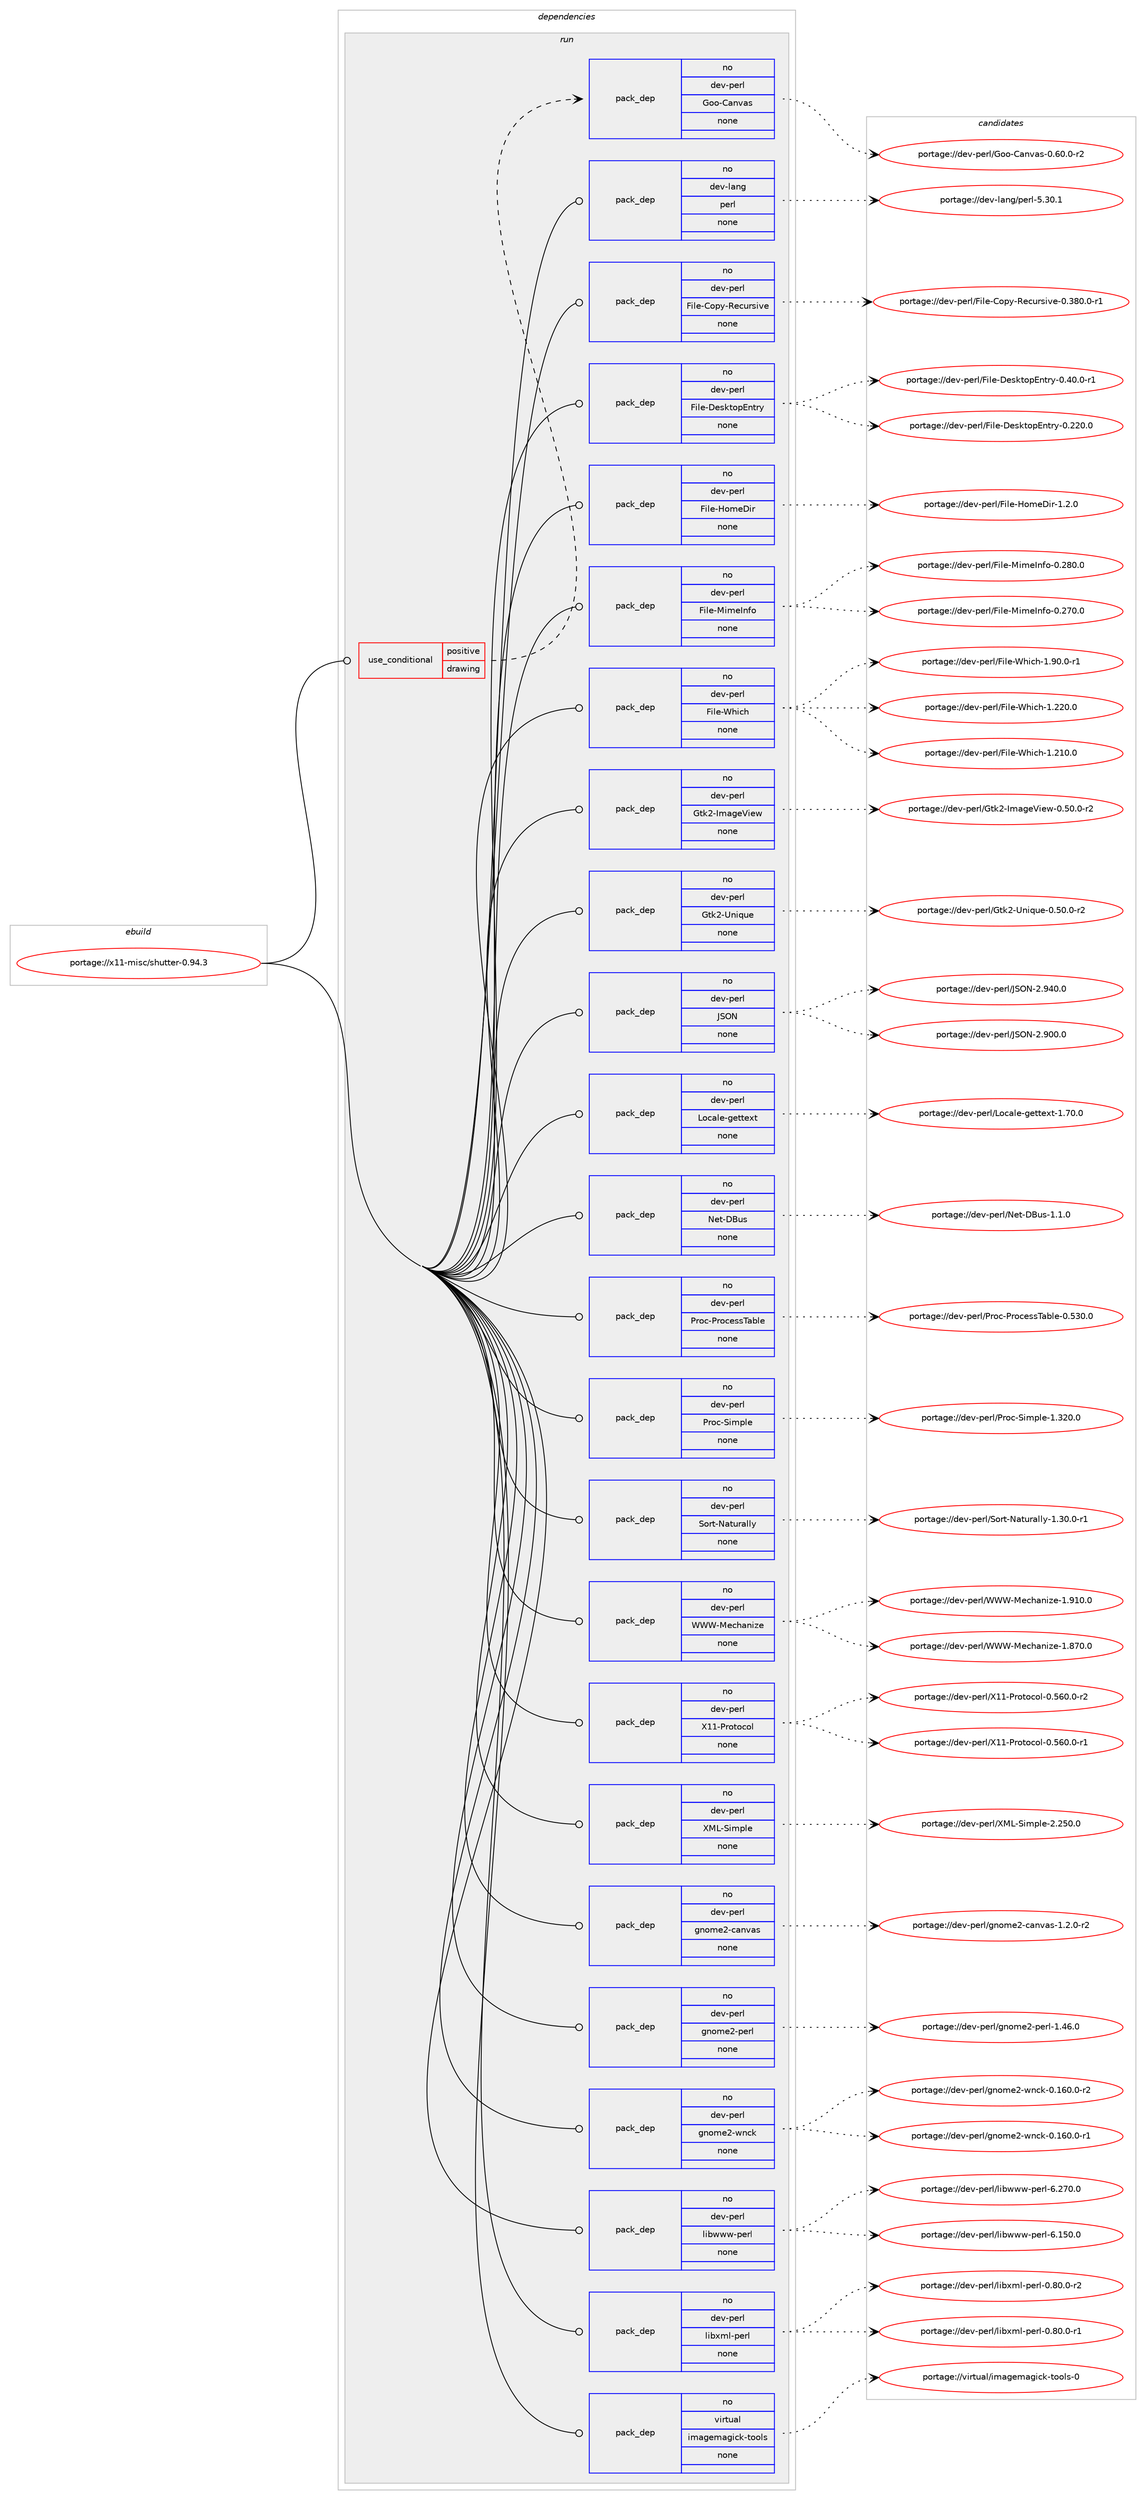 digraph prolog {

# *************
# Graph options
# *************

newrank=true;
concentrate=true;
compound=true;
graph [rankdir=LR,fontname=Helvetica,fontsize=10,ranksep=1.5];#, ranksep=2.5, nodesep=0.2];
edge  [arrowhead=vee];
node  [fontname=Helvetica,fontsize=10];

# **********
# The ebuild
# **********

subgraph cluster_leftcol {
color=gray;
rank=same;
label=<<i>ebuild</i>>;
id [label="portage://x11-misc/shutter-0.94.3", color=red, width=4, href="../x11-misc/shutter-0.94.3.svg"];
}

# ****************
# The dependencies
# ****************

subgraph cluster_midcol {
color=gray;
label=<<i>dependencies</i>>;
subgraph cluster_compile {
fillcolor="#eeeeee";
style=filled;
label=<<i>compile</i>>;
}
subgraph cluster_compileandrun {
fillcolor="#eeeeee";
style=filled;
label=<<i>compile and run</i>>;
}
subgraph cluster_run {
fillcolor="#eeeeee";
style=filled;
label=<<i>run</i>>;
subgraph cond1233 {
dependency9383 [label=<<TABLE BORDER="0" CELLBORDER="1" CELLSPACING="0" CELLPADDING="4"><TR><TD ROWSPAN="3" CELLPADDING="10">use_conditional</TD></TR><TR><TD>positive</TD></TR><TR><TD>drawing</TD></TR></TABLE>>, shape=none, color=red];
subgraph pack7996 {
dependency9384 [label=<<TABLE BORDER="0" CELLBORDER="1" CELLSPACING="0" CELLPADDING="4" WIDTH="220"><TR><TD ROWSPAN="6" CELLPADDING="30">pack_dep</TD></TR><TR><TD WIDTH="110">no</TD></TR><TR><TD>dev-perl</TD></TR><TR><TD>Goo-Canvas</TD></TR><TR><TD>none</TD></TR><TR><TD></TD></TR></TABLE>>, shape=none, color=blue];
}
dependency9383:e -> dependency9384:w [weight=20,style="dashed",arrowhead="vee"];
}
id:e -> dependency9383:w [weight=20,style="solid",arrowhead="odot"];
subgraph pack7997 {
dependency9385 [label=<<TABLE BORDER="0" CELLBORDER="1" CELLSPACING="0" CELLPADDING="4" WIDTH="220"><TR><TD ROWSPAN="6" CELLPADDING="30">pack_dep</TD></TR><TR><TD WIDTH="110">no</TD></TR><TR><TD>dev-lang</TD></TR><TR><TD>perl</TD></TR><TR><TD>none</TD></TR><TR><TD></TD></TR></TABLE>>, shape=none, color=blue];
}
id:e -> dependency9385:w [weight=20,style="solid",arrowhead="odot"];
subgraph pack7998 {
dependency9386 [label=<<TABLE BORDER="0" CELLBORDER="1" CELLSPACING="0" CELLPADDING="4" WIDTH="220"><TR><TD ROWSPAN="6" CELLPADDING="30">pack_dep</TD></TR><TR><TD WIDTH="110">no</TD></TR><TR><TD>dev-perl</TD></TR><TR><TD>File-Copy-Recursive</TD></TR><TR><TD>none</TD></TR><TR><TD></TD></TR></TABLE>>, shape=none, color=blue];
}
id:e -> dependency9386:w [weight=20,style="solid",arrowhead="odot"];
subgraph pack7999 {
dependency9387 [label=<<TABLE BORDER="0" CELLBORDER="1" CELLSPACING="0" CELLPADDING="4" WIDTH="220"><TR><TD ROWSPAN="6" CELLPADDING="30">pack_dep</TD></TR><TR><TD WIDTH="110">no</TD></TR><TR><TD>dev-perl</TD></TR><TR><TD>File-DesktopEntry</TD></TR><TR><TD>none</TD></TR><TR><TD></TD></TR></TABLE>>, shape=none, color=blue];
}
id:e -> dependency9387:w [weight=20,style="solid",arrowhead="odot"];
subgraph pack8000 {
dependency9388 [label=<<TABLE BORDER="0" CELLBORDER="1" CELLSPACING="0" CELLPADDING="4" WIDTH="220"><TR><TD ROWSPAN="6" CELLPADDING="30">pack_dep</TD></TR><TR><TD WIDTH="110">no</TD></TR><TR><TD>dev-perl</TD></TR><TR><TD>File-HomeDir</TD></TR><TR><TD>none</TD></TR><TR><TD></TD></TR></TABLE>>, shape=none, color=blue];
}
id:e -> dependency9388:w [weight=20,style="solid",arrowhead="odot"];
subgraph pack8001 {
dependency9389 [label=<<TABLE BORDER="0" CELLBORDER="1" CELLSPACING="0" CELLPADDING="4" WIDTH="220"><TR><TD ROWSPAN="6" CELLPADDING="30">pack_dep</TD></TR><TR><TD WIDTH="110">no</TD></TR><TR><TD>dev-perl</TD></TR><TR><TD>File-MimeInfo</TD></TR><TR><TD>none</TD></TR><TR><TD></TD></TR></TABLE>>, shape=none, color=blue];
}
id:e -> dependency9389:w [weight=20,style="solid",arrowhead="odot"];
subgraph pack8002 {
dependency9390 [label=<<TABLE BORDER="0" CELLBORDER="1" CELLSPACING="0" CELLPADDING="4" WIDTH="220"><TR><TD ROWSPAN="6" CELLPADDING="30">pack_dep</TD></TR><TR><TD WIDTH="110">no</TD></TR><TR><TD>dev-perl</TD></TR><TR><TD>File-Which</TD></TR><TR><TD>none</TD></TR><TR><TD></TD></TR></TABLE>>, shape=none, color=blue];
}
id:e -> dependency9390:w [weight=20,style="solid",arrowhead="odot"];
subgraph pack8003 {
dependency9391 [label=<<TABLE BORDER="0" CELLBORDER="1" CELLSPACING="0" CELLPADDING="4" WIDTH="220"><TR><TD ROWSPAN="6" CELLPADDING="30">pack_dep</TD></TR><TR><TD WIDTH="110">no</TD></TR><TR><TD>dev-perl</TD></TR><TR><TD>Gtk2-ImageView</TD></TR><TR><TD>none</TD></TR><TR><TD></TD></TR></TABLE>>, shape=none, color=blue];
}
id:e -> dependency9391:w [weight=20,style="solid",arrowhead="odot"];
subgraph pack8004 {
dependency9392 [label=<<TABLE BORDER="0" CELLBORDER="1" CELLSPACING="0" CELLPADDING="4" WIDTH="220"><TR><TD ROWSPAN="6" CELLPADDING="30">pack_dep</TD></TR><TR><TD WIDTH="110">no</TD></TR><TR><TD>dev-perl</TD></TR><TR><TD>Gtk2-Unique</TD></TR><TR><TD>none</TD></TR><TR><TD></TD></TR></TABLE>>, shape=none, color=blue];
}
id:e -> dependency9392:w [weight=20,style="solid",arrowhead="odot"];
subgraph pack8005 {
dependency9393 [label=<<TABLE BORDER="0" CELLBORDER="1" CELLSPACING="0" CELLPADDING="4" WIDTH="220"><TR><TD ROWSPAN="6" CELLPADDING="30">pack_dep</TD></TR><TR><TD WIDTH="110">no</TD></TR><TR><TD>dev-perl</TD></TR><TR><TD>JSON</TD></TR><TR><TD>none</TD></TR><TR><TD></TD></TR></TABLE>>, shape=none, color=blue];
}
id:e -> dependency9393:w [weight=20,style="solid",arrowhead="odot"];
subgraph pack8006 {
dependency9394 [label=<<TABLE BORDER="0" CELLBORDER="1" CELLSPACING="0" CELLPADDING="4" WIDTH="220"><TR><TD ROWSPAN="6" CELLPADDING="30">pack_dep</TD></TR><TR><TD WIDTH="110">no</TD></TR><TR><TD>dev-perl</TD></TR><TR><TD>Locale-gettext</TD></TR><TR><TD>none</TD></TR><TR><TD></TD></TR></TABLE>>, shape=none, color=blue];
}
id:e -> dependency9394:w [weight=20,style="solid",arrowhead="odot"];
subgraph pack8007 {
dependency9395 [label=<<TABLE BORDER="0" CELLBORDER="1" CELLSPACING="0" CELLPADDING="4" WIDTH="220"><TR><TD ROWSPAN="6" CELLPADDING="30">pack_dep</TD></TR><TR><TD WIDTH="110">no</TD></TR><TR><TD>dev-perl</TD></TR><TR><TD>Net-DBus</TD></TR><TR><TD>none</TD></TR><TR><TD></TD></TR></TABLE>>, shape=none, color=blue];
}
id:e -> dependency9395:w [weight=20,style="solid",arrowhead="odot"];
subgraph pack8008 {
dependency9396 [label=<<TABLE BORDER="0" CELLBORDER="1" CELLSPACING="0" CELLPADDING="4" WIDTH="220"><TR><TD ROWSPAN="6" CELLPADDING="30">pack_dep</TD></TR><TR><TD WIDTH="110">no</TD></TR><TR><TD>dev-perl</TD></TR><TR><TD>Proc-ProcessTable</TD></TR><TR><TD>none</TD></TR><TR><TD></TD></TR></TABLE>>, shape=none, color=blue];
}
id:e -> dependency9396:w [weight=20,style="solid",arrowhead="odot"];
subgraph pack8009 {
dependency9397 [label=<<TABLE BORDER="0" CELLBORDER="1" CELLSPACING="0" CELLPADDING="4" WIDTH="220"><TR><TD ROWSPAN="6" CELLPADDING="30">pack_dep</TD></TR><TR><TD WIDTH="110">no</TD></TR><TR><TD>dev-perl</TD></TR><TR><TD>Proc-Simple</TD></TR><TR><TD>none</TD></TR><TR><TD></TD></TR></TABLE>>, shape=none, color=blue];
}
id:e -> dependency9397:w [weight=20,style="solid",arrowhead="odot"];
subgraph pack8010 {
dependency9398 [label=<<TABLE BORDER="0" CELLBORDER="1" CELLSPACING="0" CELLPADDING="4" WIDTH="220"><TR><TD ROWSPAN="6" CELLPADDING="30">pack_dep</TD></TR><TR><TD WIDTH="110">no</TD></TR><TR><TD>dev-perl</TD></TR><TR><TD>Sort-Naturally</TD></TR><TR><TD>none</TD></TR><TR><TD></TD></TR></TABLE>>, shape=none, color=blue];
}
id:e -> dependency9398:w [weight=20,style="solid",arrowhead="odot"];
subgraph pack8011 {
dependency9399 [label=<<TABLE BORDER="0" CELLBORDER="1" CELLSPACING="0" CELLPADDING="4" WIDTH="220"><TR><TD ROWSPAN="6" CELLPADDING="30">pack_dep</TD></TR><TR><TD WIDTH="110">no</TD></TR><TR><TD>dev-perl</TD></TR><TR><TD>WWW-Mechanize</TD></TR><TR><TD>none</TD></TR><TR><TD></TD></TR></TABLE>>, shape=none, color=blue];
}
id:e -> dependency9399:w [weight=20,style="solid",arrowhead="odot"];
subgraph pack8012 {
dependency9400 [label=<<TABLE BORDER="0" CELLBORDER="1" CELLSPACING="0" CELLPADDING="4" WIDTH="220"><TR><TD ROWSPAN="6" CELLPADDING="30">pack_dep</TD></TR><TR><TD WIDTH="110">no</TD></TR><TR><TD>dev-perl</TD></TR><TR><TD>X11-Protocol</TD></TR><TR><TD>none</TD></TR><TR><TD></TD></TR></TABLE>>, shape=none, color=blue];
}
id:e -> dependency9400:w [weight=20,style="solid",arrowhead="odot"];
subgraph pack8013 {
dependency9401 [label=<<TABLE BORDER="0" CELLBORDER="1" CELLSPACING="0" CELLPADDING="4" WIDTH="220"><TR><TD ROWSPAN="6" CELLPADDING="30">pack_dep</TD></TR><TR><TD WIDTH="110">no</TD></TR><TR><TD>dev-perl</TD></TR><TR><TD>XML-Simple</TD></TR><TR><TD>none</TD></TR><TR><TD></TD></TR></TABLE>>, shape=none, color=blue];
}
id:e -> dependency9401:w [weight=20,style="solid",arrowhead="odot"];
subgraph pack8014 {
dependency9402 [label=<<TABLE BORDER="0" CELLBORDER="1" CELLSPACING="0" CELLPADDING="4" WIDTH="220"><TR><TD ROWSPAN="6" CELLPADDING="30">pack_dep</TD></TR><TR><TD WIDTH="110">no</TD></TR><TR><TD>dev-perl</TD></TR><TR><TD>gnome2-canvas</TD></TR><TR><TD>none</TD></TR><TR><TD></TD></TR></TABLE>>, shape=none, color=blue];
}
id:e -> dependency9402:w [weight=20,style="solid",arrowhead="odot"];
subgraph pack8015 {
dependency9403 [label=<<TABLE BORDER="0" CELLBORDER="1" CELLSPACING="0" CELLPADDING="4" WIDTH="220"><TR><TD ROWSPAN="6" CELLPADDING="30">pack_dep</TD></TR><TR><TD WIDTH="110">no</TD></TR><TR><TD>dev-perl</TD></TR><TR><TD>gnome2-perl</TD></TR><TR><TD>none</TD></TR><TR><TD></TD></TR></TABLE>>, shape=none, color=blue];
}
id:e -> dependency9403:w [weight=20,style="solid",arrowhead="odot"];
subgraph pack8016 {
dependency9404 [label=<<TABLE BORDER="0" CELLBORDER="1" CELLSPACING="0" CELLPADDING="4" WIDTH="220"><TR><TD ROWSPAN="6" CELLPADDING="30">pack_dep</TD></TR><TR><TD WIDTH="110">no</TD></TR><TR><TD>dev-perl</TD></TR><TR><TD>gnome2-wnck</TD></TR><TR><TD>none</TD></TR><TR><TD></TD></TR></TABLE>>, shape=none, color=blue];
}
id:e -> dependency9404:w [weight=20,style="solid",arrowhead="odot"];
subgraph pack8017 {
dependency9405 [label=<<TABLE BORDER="0" CELLBORDER="1" CELLSPACING="0" CELLPADDING="4" WIDTH="220"><TR><TD ROWSPAN="6" CELLPADDING="30">pack_dep</TD></TR><TR><TD WIDTH="110">no</TD></TR><TR><TD>dev-perl</TD></TR><TR><TD>libwww-perl</TD></TR><TR><TD>none</TD></TR><TR><TD></TD></TR></TABLE>>, shape=none, color=blue];
}
id:e -> dependency9405:w [weight=20,style="solid",arrowhead="odot"];
subgraph pack8018 {
dependency9406 [label=<<TABLE BORDER="0" CELLBORDER="1" CELLSPACING="0" CELLPADDING="4" WIDTH="220"><TR><TD ROWSPAN="6" CELLPADDING="30">pack_dep</TD></TR><TR><TD WIDTH="110">no</TD></TR><TR><TD>dev-perl</TD></TR><TR><TD>libxml-perl</TD></TR><TR><TD>none</TD></TR><TR><TD></TD></TR></TABLE>>, shape=none, color=blue];
}
id:e -> dependency9406:w [weight=20,style="solid",arrowhead="odot"];
subgraph pack8019 {
dependency9407 [label=<<TABLE BORDER="0" CELLBORDER="1" CELLSPACING="0" CELLPADDING="4" WIDTH="220"><TR><TD ROWSPAN="6" CELLPADDING="30">pack_dep</TD></TR><TR><TD WIDTH="110">no</TD></TR><TR><TD>virtual</TD></TR><TR><TD>imagemagick-tools</TD></TR><TR><TD>none</TD></TR><TR><TD></TD></TR></TABLE>>, shape=none, color=blue];
}
id:e -> dependency9407:w [weight=20,style="solid",arrowhead="odot"];
}
}

# **************
# The candidates
# **************

subgraph cluster_choices {
rank=same;
color=gray;
label=<<i>candidates</i>>;

subgraph choice7996 {
color=black;
nodesep=1;
choice10010111845112101114108477111111145679711011897115454846544846484511450 [label="portage://dev-perl/Goo-Canvas-0.60.0-r2", color=red, width=4,href="../dev-perl/Goo-Canvas-0.60.0-r2.svg"];
dependency9384:e -> choice10010111845112101114108477111111145679711011897115454846544846484511450:w [style=dotted,weight="100"];
}
subgraph choice7997 {
color=black;
nodesep=1;
choice10010111845108971101034711210111410845534651484649 [label="portage://dev-lang/perl-5.30.1", color=red, width=4,href="../dev-lang/perl-5.30.1.svg"];
dependency9385:e -> choice10010111845108971101034711210111410845534651484649:w [style=dotted,weight="100"];
}
subgraph choice7998 {
color=black;
nodesep=1;
choice100101118451121011141084770105108101456711111212145821019911711411510511810145484651564846484511449 [label="portage://dev-perl/File-Copy-Recursive-0.380.0-r1", color=red, width=4,href="../dev-perl/File-Copy-Recursive-0.380.0-r1.svg"];
dependency9386:e -> choice100101118451121011141084770105108101456711111212145821019911711411510511810145484651564846484511449:w [style=dotted,weight="100"];
}
subgraph choice7999 {
color=black;
nodesep=1;
choice100101118451121011141084770105108101456810111510711611111269110116114121454846524846484511449 [label="portage://dev-perl/File-DesktopEntry-0.40.0-r1", color=red, width=4,href="../dev-perl/File-DesktopEntry-0.40.0-r1.svg"];
choice1001011184511210111410847701051081014568101115107116111112691101161141214548465050484648 [label="portage://dev-perl/File-DesktopEntry-0.220.0", color=red, width=4,href="../dev-perl/File-DesktopEntry-0.220.0.svg"];
dependency9387:e -> choice100101118451121011141084770105108101456810111510711611111269110116114121454846524846484511449:w [style=dotted,weight="100"];
dependency9387:e -> choice1001011184511210111410847701051081014568101115107116111112691101161141214548465050484648:w [style=dotted,weight="100"];
}
subgraph choice8000 {
color=black;
nodesep=1;
choice100101118451121011141084770105108101457211110910168105114454946504648 [label="portage://dev-perl/File-HomeDir-1.2.0", color=red, width=4,href="../dev-perl/File-HomeDir-1.2.0.svg"];
dependency9388:e -> choice100101118451121011141084770105108101457211110910168105114454946504648:w [style=dotted,weight="100"];
}
subgraph choice8001 {
color=black;
nodesep=1;
choice1001011184511210111410847701051081014577105109101731101021114548465056484648 [label="portage://dev-perl/File-MimeInfo-0.280.0", color=red, width=4,href="../dev-perl/File-MimeInfo-0.280.0.svg"];
choice1001011184511210111410847701051081014577105109101731101021114548465055484648 [label="portage://dev-perl/File-MimeInfo-0.270.0", color=red, width=4,href="../dev-perl/File-MimeInfo-0.270.0.svg"];
dependency9389:e -> choice1001011184511210111410847701051081014577105109101731101021114548465056484648:w [style=dotted,weight="100"];
dependency9389:e -> choice1001011184511210111410847701051081014577105109101731101021114548465055484648:w [style=dotted,weight="100"];
}
subgraph choice8002 {
color=black;
nodesep=1;
choice100101118451121011141084770105108101458710410599104454946574846484511449 [label="portage://dev-perl/File-Which-1.90.0-r1", color=red, width=4,href="../dev-perl/File-Which-1.90.0-r1.svg"];
choice1001011184511210111410847701051081014587104105991044549465050484648 [label="portage://dev-perl/File-Which-1.220.0", color=red, width=4,href="../dev-perl/File-Which-1.220.0.svg"];
choice1001011184511210111410847701051081014587104105991044549465049484648 [label="portage://dev-perl/File-Which-1.210.0", color=red, width=4,href="../dev-perl/File-Which-1.210.0.svg"];
dependency9390:e -> choice100101118451121011141084770105108101458710410599104454946574846484511449:w [style=dotted,weight="100"];
dependency9390:e -> choice1001011184511210111410847701051081014587104105991044549465050484648:w [style=dotted,weight="100"];
dependency9390:e -> choice1001011184511210111410847701051081014587104105991044549465049484648:w [style=dotted,weight="100"];
}
subgraph choice8003 {
color=black;
nodesep=1;
choice1001011184511210111410847711161075045731099710310186105101119454846534846484511450 [label="portage://dev-perl/Gtk2-ImageView-0.50.0-r2", color=red, width=4,href="../dev-perl/Gtk2-ImageView-0.50.0-r2.svg"];
dependency9391:e -> choice1001011184511210111410847711161075045731099710310186105101119454846534846484511450:w [style=dotted,weight="100"];
}
subgraph choice8004 {
color=black;
nodesep=1;
choice100101118451121011141084771116107504585110105113117101454846534846484511450 [label="portage://dev-perl/Gtk2-Unique-0.50.0-r2", color=red, width=4,href="../dev-perl/Gtk2-Unique-0.50.0-r2.svg"];
dependency9392:e -> choice100101118451121011141084771116107504585110105113117101454846534846484511450:w [style=dotted,weight="100"];
}
subgraph choice8005 {
color=black;
nodesep=1;
choice1001011184511210111410847748379784550465752484648 [label="portage://dev-perl/JSON-2.940.0", color=red, width=4,href="../dev-perl/JSON-2.940.0.svg"];
choice1001011184511210111410847748379784550465748484648 [label="portage://dev-perl/JSON-2.900.0", color=red, width=4,href="../dev-perl/JSON-2.900.0.svg"];
dependency9393:e -> choice1001011184511210111410847748379784550465752484648:w [style=dotted,weight="100"];
dependency9393:e -> choice1001011184511210111410847748379784550465748484648:w [style=dotted,weight="100"];
}
subgraph choice8006 {
color=black;
nodesep=1;
choice10010111845112101114108477611199971081014510310111611610112011645494655484648 [label="portage://dev-perl/Locale-gettext-1.70.0", color=red, width=4,href="../dev-perl/Locale-gettext-1.70.0.svg"];
dependency9394:e -> choice10010111845112101114108477611199971081014510310111611610112011645494655484648:w [style=dotted,weight="100"];
}
subgraph choice8007 {
color=black;
nodesep=1;
choice100101118451121011141084778101116456866117115454946494648 [label="portage://dev-perl/Net-DBus-1.1.0", color=red, width=4,href="../dev-perl/Net-DBus-1.1.0.svg"];
dependency9395:e -> choice100101118451121011141084778101116456866117115454946494648:w [style=dotted,weight="100"];
}
subgraph choice8008 {
color=black;
nodesep=1;
choice100101118451121011141084780114111994580114111991011151158497981081014548465351484648 [label="portage://dev-perl/Proc-ProcessTable-0.530.0", color=red, width=4,href="../dev-perl/Proc-ProcessTable-0.530.0.svg"];
dependency9396:e -> choice100101118451121011141084780114111994580114111991011151158497981081014548465351484648:w [style=dotted,weight="100"];
}
subgraph choice8009 {
color=black;
nodesep=1;
choice1001011184511210111410847801141119945831051091121081014549465150484648 [label="portage://dev-perl/Proc-Simple-1.320.0", color=red, width=4,href="../dev-perl/Proc-Simple-1.320.0.svg"];
dependency9397:e -> choice1001011184511210111410847801141119945831051091121081014549465150484648:w [style=dotted,weight="100"];
}
subgraph choice8010 {
color=black;
nodesep=1;
choice10010111845112101114108478311111411645789711611711497108108121454946514846484511449 [label="portage://dev-perl/Sort-Naturally-1.30.0-r1", color=red, width=4,href="../dev-perl/Sort-Naturally-1.30.0-r1.svg"];
dependency9398:e -> choice10010111845112101114108478311111411645789711611711497108108121454946514846484511449:w [style=dotted,weight="100"];
}
subgraph choice8011 {
color=black;
nodesep=1;
choice1001011184511210111410847878787457710199104971101051221014549465749484648 [label="portage://dev-perl/WWW-Mechanize-1.910.0", color=red, width=4,href="../dev-perl/WWW-Mechanize-1.910.0.svg"];
choice1001011184511210111410847878787457710199104971101051221014549465655484648 [label="portage://dev-perl/WWW-Mechanize-1.870.0", color=red, width=4,href="../dev-perl/WWW-Mechanize-1.870.0.svg"];
dependency9399:e -> choice1001011184511210111410847878787457710199104971101051221014549465749484648:w [style=dotted,weight="100"];
dependency9399:e -> choice1001011184511210111410847878787457710199104971101051221014549465655484648:w [style=dotted,weight="100"];
}
subgraph choice8012 {
color=black;
nodesep=1;
choice100101118451121011141084788494945801141111161119911110845484653544846484511450 [label="portage://dev-perl/X11-Protocol-0.560.0-r2", color=red, width=4,href="../dev-perl/X11-Protocol-0.560.0-r2.svg"];
choice100101118451121011141084788494945801141111161119911110845484653544846484511449 [label="portage://dev-perl/X11-Protocol-0.560.0-r1", color=red, width=4,href="../dev-perl/X11-Protocol-0.560.0-r1.svg"];
dependency9400:e -> choice100101118451121011141084788494945801141111161119911110845484653544846484511450:w [style=dotted,weight="100"];
dependency9400:e -> choice100101118451121011141084788494945801141111161119911110845484653544846484511449:w [style=dotted,weight="100"];
}
subgraph choice8013 {
color=black;
nodesep=1;
choice100101118451121011141084788777645831051091121081014550465053484648 [label="portage://dev-perl/XML-Simple-2.250.0", color=red, width=4,href="../dev-perl/XML-Simple-2.250.0.svg"];
dependency9401:e -> choice100101118451121011141084788777645831051091121081014550465053484648:w [style=dotted,weight="100"];
}
subgraph choice8014 {
color=black;
nodesep=1;
choice100101118451121011141084710311011110910150459997110118971154549465046484511450 [label="portage://dev-perl/gnome2-canvas-1.2.0-r2", color=red, width=4,href="../dev-perl/gnome2-canvas-1.2.0-r2.svg"];
dependency9402:e -> choice100101118451121011141084710311011110910150459997110118971154549465046484511450:w [style=dotted,weight="100"];
}
subgraph choice8015 {
color=black;
nodesep=1;
choice1001011184511210111410847103110111109101504511210111410845494652544648 [label="portage://dev-perl/gnome2-perl-1.46.0", color=red, width=4,href="../dev-perl/gnome2-perl-1.46.0.svg"];
dependency9403:e -> choice1001011184511210111410847103110111109101504511210111410845494652544648:w [style=dotted,weight="100"];
}
subgraph choice8016 {
color=black;
nodesep=1;
choice100101118451121011141084710311011110910150451191109910745484649544846484511450 [label="portage://dev-perl/gnome2-wnck-0.160.0-r2", color=red, width=4,href="../dev-perl/gnome2-wnck-0.160.0-r2.svg"];
choice100101118451121011141084710311011110910150451191109910745484649544846484511449 [label="portage://dev-perl/gnome2-wnck-0.160.0-r1", color=red, width=4,href="../dev-perl/gnome2-wnck-0.160.0-r1.svg"];
dependency9404:e -> choice100101118451121011141084710311011110910150451191109910745484649544846484511450:w [style=dotted,weight="100"];
dependency9404:e -> choice100101118451121011141084710311011110910150451191109910745484649544846484511449:w [style=dotted,weight="100"];
}
subgraph choice8017 {
color=black;
nodesep=1;
choice100101118451121011141084710810598119119119451121011141084554465055484648 [label="portage://dev-perl/libwww-perl-6.270.0", color=red, width=4,href="../dev-perl/libwww-perl-6.270.0.svg"];
choice100101118451121011141084710810598119119119451121011141084554464953484648 [label="portage://dev-perl/libwww-perl-6.150.0", color=red, width=4,href="../dev-perl/libwww-perl-6.150.0.svg"];
dependency9405:e -> choice100101118451121011141084710810598119119119451121011141084554465055484648:w [style=dotted,weight="100"];
dependency9405:e -> choice100101118451121011141084710810598119119119451121011141084554464953484648:w [style=dotted,weight="100"];
}
subgraph choice8018 {
color=black;
nodesep=1;
choice10010111845112101114108471081059812010910845112101114108454846564846484511450 [label="portage://dev-perl/libxml-perl-0.80.0-r2", color=red, width=4,href="../dev-perl/libxml-perl-0.80.0-r2.svg"];
choice10010111845112101114108471081059812010910845112101114108454846564846484511449 [label="portage://dev-perl/libxml-perl-0.80.0-r1", color=red, width=4,href="../dev-perl/libxml-perl-0.80.0-r1.svg"];
dependency9406:e -> choice10010111845112101114108471081059812010910845112101114108454846564846484511450:w [style=dotted,weight="100"];
dependency9406:e -> choice10010111845112101114108471081059812010910845112101114108454846564846484511449:w [style=dotted,weight="100"];
}
subgraph choice8019 {
color=black;
nodesep=1;
choice1181051141161179710847105109971031011099710310599107451161111111081154548 [label="portage://virtual/imagemagick-tools-0", color=red, width=4,href="../virtual/imagemagick-tools-0.svg"];
dependency9407:e -> choice1181051141161179710847105109971031011099710310599107451161111111081154548:w [style=dotted,weight="100"];
}
}

}
